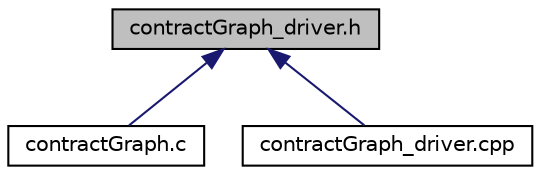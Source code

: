 digraph "contractGraph_driver.h"
{
  edge [fontname="Helvetica",fontsize="10",labelfontname="Helvetica",labelfontsize="10"];
  node [fontname="Helvetica",fontsize="10",shape=record];
  Node6 [label="contractGraph_driver.h",height=0.2,width=0.4,color="black", fillcolor="grey75", style="filled", fontcolor="black"];
  Node6 -> Node7 [dir="back",color="midnightblue",fontsize="10",style="solid",fontname="Helvetica"];
  Node7 [label="contractGraph.c",height=0.2,width=0.4,color="black", fillcolor="white", style="filled",URL="$contractGraph_8c.html"];
  Node6 -> Node8 [dir="back",color="midnightblue",fontsize="10",style="solid",fontname="Helvetica"];
  Node8 [label="contractGraph_driver.cpp",height=0.2,width=0.4,color="black", fillcolor="white", style="filled",URL="$contractGraph__driver_8cpp.html"];
}
